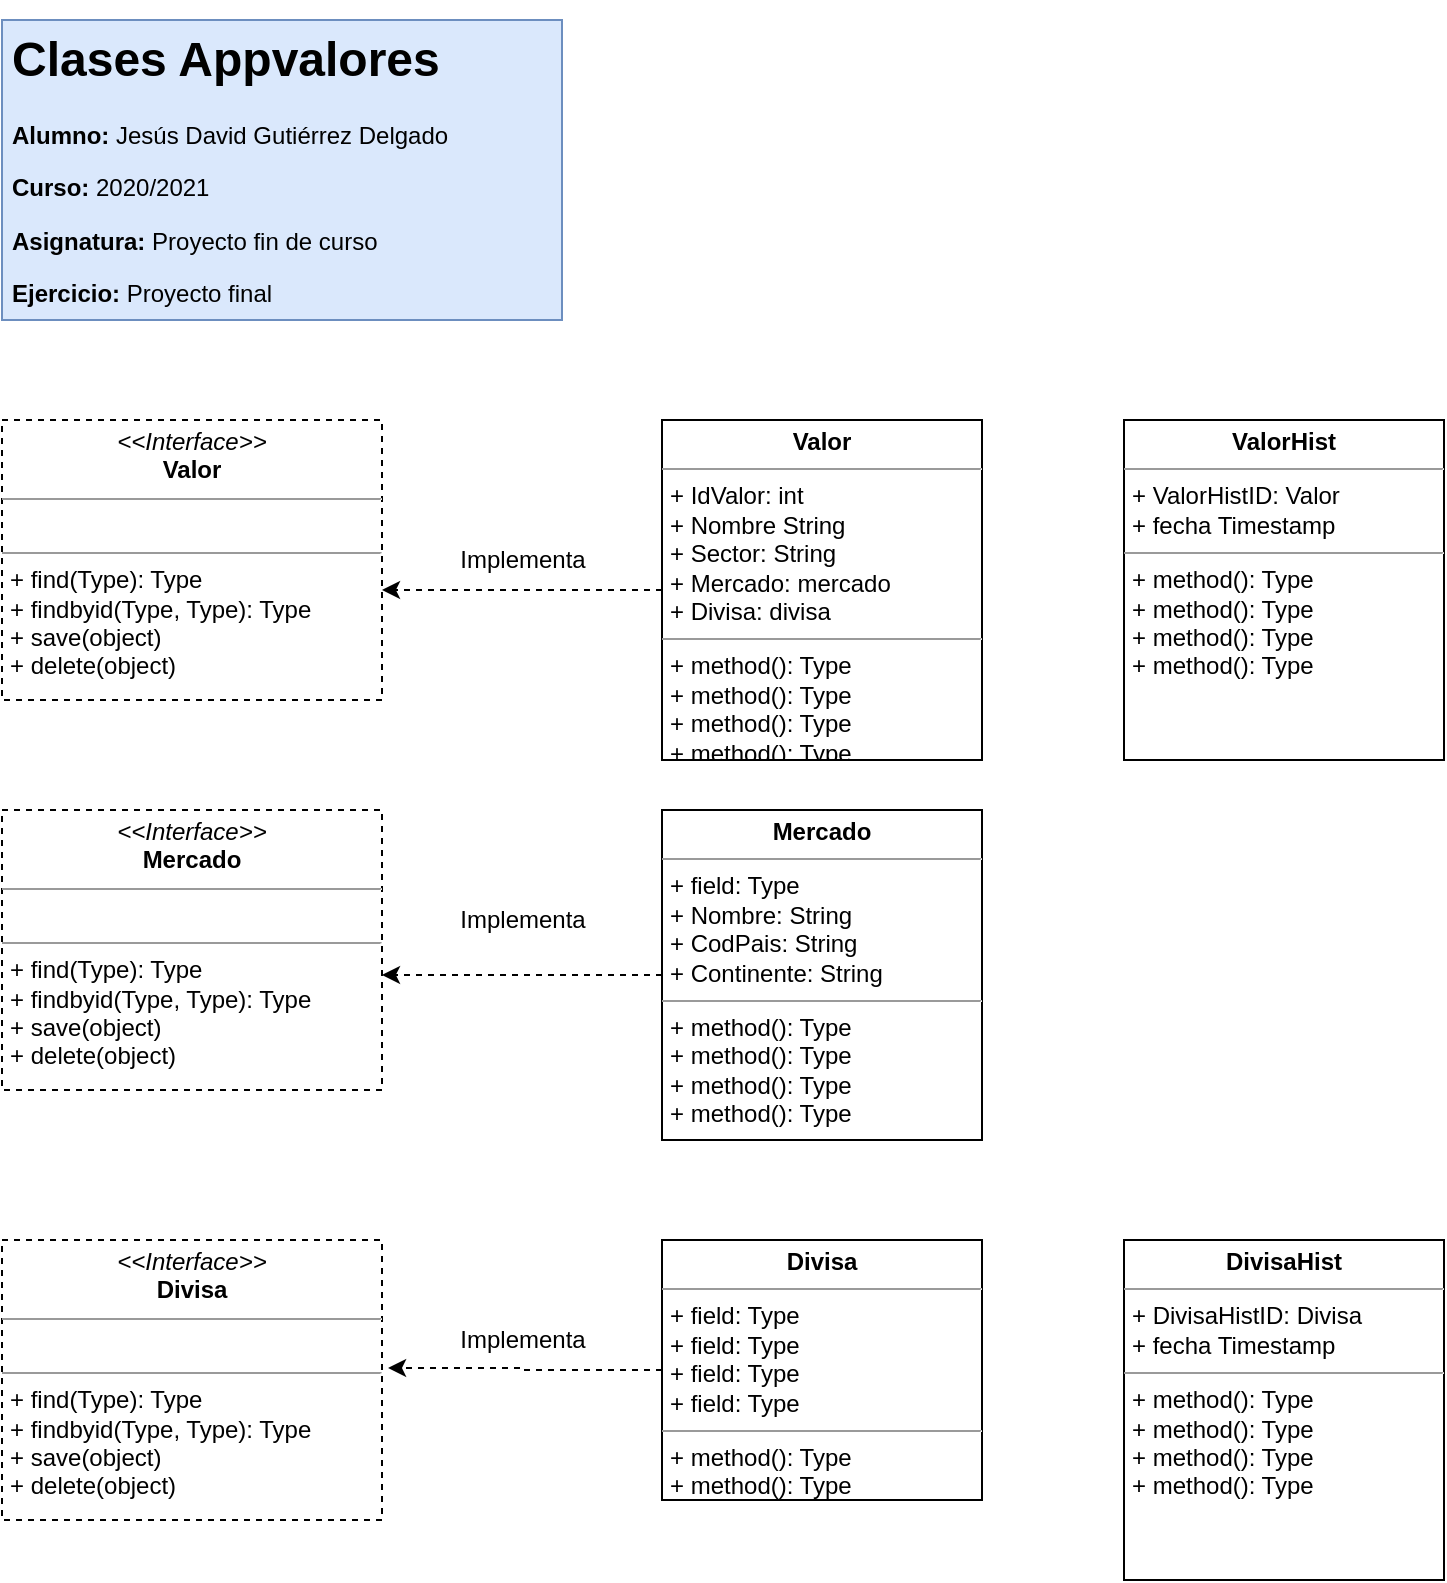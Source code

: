 <mxfile version="14.4.3" type="device"><diagram id="M0HhL15EOe84fmGE7f97" name="Page-1"><mxGraphModel dx="1092" dy="534" grid="1" gridSize="10" guides="1" tooltips="1" connect="1" arrows="1" fold="1" page="1" pageScale="1" pageWidth="827" pageHeight="1169" math="0" shadow="0"><root><mxCell id="0"/><mxCell id="1" parent="0"/><mxCell id="D5wOQQXLZJchXX-Ra0Hc-1" value="&lt;h1&gt;Clases Appvalores&lt;/h1&gt;&lt;p&gt;&lt;b&gt;Alumno:&lt;/b&gt;&amp;nbsp;Jesús David Gutiérrez Delgado&lt;/p&gt;&lt;p&gt;&lt;b&gt;Curso:&amp;nbsp;&lt;/b&gt;2020/2021&lt;/p&gt;&lt;p&gt;&lt;b&gt;Asignatura:&lt;/b&gt;&amp;nbsp;Proyecto fin de curso&lt;/p&gt;&lt;p&gt;&lt;b&gt;Ejercicio:&lt;/b&gt;&amp;nbsp;Proyecto final&lt;br&gt;&lt;br&gt;&lt;/p&gt;" style="text;html=1;strokeColor=#6c8ebf;fillColor=#dae8fc;spacing=5;spacingTop=-20;whiteSpace=wrap;overflow=hidden;rounded=0;" parent="1" vertex="1"><mxGeometry x="50" y="40" width="280" height="150" as="geometry"/></mxCell><mxCell id="ja9i50WxrOEUuoVvhRzQ-2" value="&lt;p style=&quot;margin: 0px ; margin-top: 4px ; text-align: center&quot;&gt;&lt;i&gt;&amp;lt;&amp;lt;Interface&amp;gt;&amp;gt;&lt;/i&gt;&lt;br&gt;&lt;b&gt;Valor&lt;/b&gt;&lt;/p&gt;&lt;hr size=&quot;1&quot;&gt;&lt;p style=&quot;margin: 0px ; margin-left: 4px&quot;&gt;&lt;br&gt;&lt;/p&gt;&lt;hr size=&quot;1&quot;&gt;&lt;p style=&quot;margin: 0px ; margin-left: 4px&quot;&gt;+ find(Type): Type&lt;br&gt;+ findbyid(Type, Type): Type&lt;/p&gt;&lt;p style=&quot;margin: 0px ; margin-left: 4px&quot;&gt;+ save(object)&lt;/p&gt;&lt;p style=&quot;margin: 0px ; margin-left: 4px&quot;&gt;+ delete(object)&lt;/p&gt;" style="verticalAlign=top;align=left;overflow=fill;fontSize=12;fontFamily=Helvetica;html=1;dashed=1;" parent="1" vertex="1"><mxGeometry x="50" y="240" width="190" height="140" as="geometry"/></mxCell><mxCell id="sEj-22BC467qYOLQVu6z-3" style="edgeStyle=orthogonalEdgeStyle;rounded=0;orthogonalLoop=1;jettySize=auto;html=1;entryX=1;entryY=0.607;entryDx=0;entryDy=0;entryPerimeter=0;dashed=1;" edge="1" parent="1" source="iULtR8oTs9GMMmBrVRzX-1" target="ja9i50WxrOEUuoVvhRzQ-2"><mxGeometry relative="1" as="geometry"/></mxCell><mxCell id="iULtR8oTs9GMMmBrVRzX-1" value="&lt;p style=&quot;margin: 0px ; margin-top: 4px ; text-align: center&quot;&gt;&lt;b&gt;Valor&lt;/b&gt;&lt;/p&gt;&lt;hr size=&quot;1&quot;&gt;&lt;p style=&quot;margin: 0px ; margin-left: 4px&quot;&gt;+ IdValor: int&lt;/p&gt;&lt;p style=&quot;margin: 0px ; margin-left: 4px&quot;&gt;+ Nombre String&lt;br&gt;&lt;/p&gt;&lt;p style=&quot;margin: 0px ; margin-left: 4px&quot;&gt;+ Sector: String&lt;br&gt;&lt;/p&gt;&lt;p style=&quot;margin: 0px ; margin-left: 4px&quot;&gt;+ Mercado: mercado&lt;br&gt;&lt;/p&gt;&lt;p style=&quot;margin: 0px ; margin-left: 4px&quot;&gt;+ Divisa: divisa&lt;/p&gt;&lt;hr size=&quot;1&quot;&gt;&lt;p style=&quot;margin: 0px ; margin-left: 4px&quot;&gt;+ method(): Type&lt;/p&gt;&lt;p style=&quot;margin: 0px ; margin-left: 4px&quot;&gt;+ method(): Type&lt;br&gt;&lt;/p&gt;&lt;p style=&quot;margin: 0px ; margin-left: 4px&quot;&gt;+ method(): Type&lt;br&gt;&lt;/p&gt;&lt;p style=&quot;margin: 0px ; margin-left: 4px&quot;&gt;+ method(): Type&lt;br&gt;&lt;/p&gt;" style="verticalAlign=top;align=left;overflow=fill;fontSize=12;fontFamily=Helvetica;html=1;" parent="1" vertex="1"><mxGeometry x="380" y="240" width="160" height="170" as="geometry"/></mxCell><mxCell id="sEj-22BC467qYOLQVu6z-14" style="edgeStyle=orthogonalEdgeStyle;rounded=0;orthogonalLoop=1;jettySize=auto;html=1;dashed=1;entryX=1;entryY=0.589;entryDx=0;entryDy=0;entryPerimeter=0;" edge="1" parent="1" source="iULtR8oTs9GMMmBrVRzX-2" target="sEj-22BC467qYOLQVu6z-1"><mxGeometry relative="1" as="geometry"><mxPoint x="250" y="517.5" as="targetPoint"/></mxGeometry></mxCell><mxCell id="iULtR8oTs9GMMmBrVRzX-2" value="&lt;p style=&quot;margin: 0px ; margin-top: 4px ; text-align: center&quot;&gt;&lt;b&gt;Mercado&lt;/b&gt;&lt;/p&gt;&lt;hr size=&quot;1&quot;&gt;&lt;p style=&quot;margin: 0px ; margin-left: 4px&quot;&gt;+ field: Type&lt;/p&gt;&lt;p style=&quot;margin: 0px ; margin-left: 4px&quot;&gt;+ Nombre: String&lt;br&gt;&lt;/p&gt;&lt;p style=&quot;margin: 0px ; margin-left: 4px&quot;&gt;+ CodPais: String&lt;br&gt;&lt;/p&gt;&lt;p style=&quot;margin: 0px ; margin-left: 4px&quot;&gt;+ Continente: String&lt;br&gt;&lt;/p&gt;&lt;hr size=&quot;1&quot;&gt;&lt;p style=&quot;margin: 0px ; margin-left: 4px&quot;&gt;+ method(): Type&lt;/p&gt;&lt;p style=&quot;margin: 0px ; margin-left: 4px&quot;&gt;+ method(): Type&lt;br&gt;&lt;/p&gt;&lt;p style=&quot;margin: 0px ; margin-left: 4px&quot;&gt;+ method(): Type&lt;br&gt;&lt;/p&gt;&lt;p style=&quot;margin: 0px ; margin-left: 4px&quot;&gt;+ method(): Type&lt;br&gt;&lt;/p&gt;&lt;p style=&quot;margin: 0px ; margin-left: 4px&quot;&gt;&lt;br&gt;&lt;/p&gt;&lt;p style=&quot;margin: 0px ; margin-left: 4px&quot;&gt;&lt;br&gt;&lt;/p&gt;" style="verticalAlign=top;align=left;overflow=fill;fontSize=12;fontFamily=Helvetica;html=1;" parent="1" vertex="1"><mxGeometry x="380" y="435" width="160" height="165" as="geometry"/></mxCell><mxCell id="sEj-22BC467qYOLQVu6z-7" style="edgeStyle=orthogonalEdgeStyle;rounded=0;orthogonalLoop=1;jettySize=auto;html=1;entryX=1.016;entryY=0.457;entryDx=0;entryDy=0;entryPerimeter=0;dashed=1;" edge="1" parent="1" source="iULtR8oTs9GMMmBrVRzX-3" target="sEj-22BC467qYOLQVu6z-2"><mxGeometry relative="1" as="geometry"/></mxCell><mxCell id="iULtR8oTs9GMMmBrVRzX-3" value="&lt;p style=&quot;margin: 0px ; margin-top: 4px ; text-align: center&quot;&gt;&lt;b&gt;Divisa&lt;/b&gt;&lt;/p&gt;&lt;hr size=&quot;1&quot;&gt;&lt;p style=&quot;margin: 0px ; margin-left: 4px&quot;&gt;+ field: Type&lt;/p&gt;&lt;p style=&quot;margin: 0px ; margin-left: 4px&quot;&gt;+ field: Type&lt;br&gt;&lt;/p&gt;&lt;p style=&quot;margin: 0px ; margin-left: 4px&quot;&gt;+ field: Type&lt;br&gt;&lt;/p&gt;&lt;p style=&quot;margin: 0px ; margin-left: 4px&quot;&gt;+ field: Type&lt;br&gt;&lt;/p&gt;&lt;hr size=&quot;1&quot;&gt;&lt;p style=&quot;margin: 0px ; margin-left: 4px&quot;&gt;+ method(): Type&lt;/p&gt;&lt;p style=&quot;margin: 0px ; margin-left: 4px&quot;&gt;+ method(): Type&lt;br&gt;&lt;/p&gt;&lt;p style=&quot;margin: 0px ; margin-left: 4px&quot;&gt;+ method(): Type&lt;br&gt;&lt;/p&gt;&lt;p style=&quot;margin: 0px ; margin-left: 4px&quot;&gt;+ method(): Type&lt;br&gt;&lt;/p&gt;" style="verticalAlign=top;align=left;overflow=fill;fontSize=12;fontFamily=Helvetica;html=1;" parent="1" vertex="1"><mxGeometry x="380" y="650" width="160" height="130" as="geometry"/></mxCell><mxCell id="sEj-22BC467qYOLQVu6z-1" value="&lt;p style=&quot;margin: 0px ; margin-top: 4px ; text-align: center&quot;&gt;&lt;i&gt;&amp;lt;&amp;lt;Interface&amp;gt;&amp;gt;&lt;/i&gt;&lt;br&gt;&lt;b&gt;Mercado&lt;/b&gt;&lt;/p&gt;&lt;hr size=&quot;1&quot;&gt;&lt;p style=&quot;margin: 0px ; margin-left: 4px&quot;&gt;&lt;br&gt;&lt;/p&gt;&lt;hr size=&quot;1&quot;&gt;&lt;p style=&quot;margin: 0px ; margin-left: 4px&quot;&gt;+ find(Type): Type&lt;br&gt;+ findbyid(Type, Type): Type&lt;/p&gt;&lt;p style=&quot;margin: 0px ; margin-left: 4px&quot;&gt;+ save(object)&lt;/p&gt;&lt;p style=&quot;margin: 0px ; margin-left: 4px&quot;&gt;+ delete(object)&lt;/p&gt;" style="verticalAlign=top;align=left;overflow=fill;fontSize=12;fontFamily=Helvetica;html=1;dashed=1;" vertex="1" parent="1"><mxGeometry x="50" y="435" width="190" height="140" as="geometry"/></mxCell><mxCell id="sEj-22BC467qYOLQVu6z-2" value="&lt;p style=&quot;margin: 0px ; margin-top: 4px ; text-align: center&quot;&gt;&lt;i&gt;&amp;lt;&amp;lt;Interface&amp;gt;&amp;gt;&lt;/i&gt;&lt;br&gt;&lt;b&gt;Divisa&lt;/b&gt;&lt;/p&gt;&lt;hr size=&quot;1&quot;&gt;&lt;p style=&quot;margin: 0px ; margin-left: 4px&quot;&gt;&lt;br&gt;&lt;/p&gt;&lt;hr size=&quot;1&quot;&gt;&lt;p style=&quot;margin: 0px ; margin-left: 4px&quot;&gt;+ find(Type): Type&lt;br&gt;+ findbyid(Type, Type): Type&lt;/p&gt;&lt;p style=&quot;margin: 0px ; margin-left: 4px&quot;&gt;+ save(object)&lt;/p&gt;&lt;p style=&quot;margin: 0px ; margin-left: 4px&quot;&gt;+ delete(object)&lt;/p&gt;" style="verticalAlign=top;align=left;overflow=fill;fontSize=12;fontFamily=Helvetica;html=1;dashed=1;" vertex="1" parent="1"><mxGeometry x="50" y="650" width="190" height="140" as="geometry"/></mxCell><mxCell id="sEj-22BC467qYOLQVu6z-4" value="Implementa" style="text;html=1;resizable=0;autosize=1;align=center;verticalAlign=middle;points=[];fillColor=none;strokeColor=none;rounded=0;" vertex="1" parent="1"><mxGeometry x="270" y="300" width="80" height="20" as="geometry"/></mxCell><mxCell id="sEj-22BC467qYOLQVu6z-6" value="Implementa" style="text;html=1;resizable=0;autosize=1;align=center;verticalAlign=middle;points=[];fillColor=none;strokeColor=none;rounded=0;" vertex="1" parent="1"><mxGeometry x="270" y="480" width="80" height="20" as="geometry"/></mxCell><mxCell id="sEj-22BC467qYOLQVu6z-9" value="Implementa" style="text;html=1;resizable=0;autosize=1;align=center;verticalAlign=middle;points=[];fillColor=none;strokeColor=none;rounded=0;" vertex="1" parent="1"><mxGeometry x="270" y="690" width="80" height="20" as="geometry"/></mxCell><mxCell id="sEj-22BC467qYOLQVu6z-12" value="&lt;p style=&quot;margin: 0px ; margin-top: 4px ; text-align: center&quot;&gt;&lt;b&gt;ValorHist&lt;/b&gt;&lt;/p&gt;&lt;hr size=&quot;1&quot;&gt;&lt;p style=&quot;margin: 0px ; margin-left: 4px&quot;&gt;+ ValorHistID: Valor&lt;/p&gt;&lt;p style=&quot;margin: 0px ; margin-left: 4px&quot;&gt;+ fecha Timestamp&lt;/p&gt;&lt;hr size=&quot;1&quot;&gt;&lt;p style=&quot;margin: 0px ; margin-left: 4px&quot;&gt;+ method(): Type&lt;/p&gt;&lt;p style=&quot;margin: 0px ; margin-left: 4px&quot;&gt;+ method(): Type&lt;br&gt;&lt;/p&gt;&lt;p style=&quot;margin: 0px ; margin-left: 4px&quot;&gt;+ method(): Type&lt;br&gt;&lt;/p&gt;&lt;p style=&quot;margin: 0px ; margin-left: 4px&quot;&gt;+ method(): Type&lt;br&gt;&lt;/p&gt;" style="verticalAlign=top;align=left;overflow=fill;fontSize=12;fontFamily=Helvetica;html=1;" vertex="1" parent="1"><mxGeometry x="611" y="240" width="160" height="170" as="geometry"/></mxCell><mxCell id="sEj-22BC467qYOLQVu6z-13" value="&lt;p style=&quot;margin: 0px ; margin-top: 4px ; text-align: center&quot;&gt;&lt;b&gt;DivisaHist&lt;/b&gt;&lt;/p&gt;&lt;hr size=&quot;1&quot;&gt;&lt;p style=&quot;margin: 0px ; margin-left: 4px&quot;&gt;+ DivisaHistID: Divisa&lt;/p&gt;&lt;p style=&quot;margin: 0px ; margin-left: 4px&quot;&gt;+ fecha Timestamp&lt;/p&gt;&lt;hr size=&quot;1&quot;&gt;&lt;p style=&quot;margin: 0px ; margin-left: 4px&quot;&gt;+ method(): Type&lt;/p&gt;&lt;p style=&quot;margin: 0px ; margin-left: 4px&quot;&gt;+ method(): Type&lt;br&gt;&lt;/p&gt;&lt;p style=&quot;margin: 0px ; margin-left: 4px&quot;&gt;+ method(): Type&lt;br&gt;&lt;/p&gt;&lt;p style=&quot;margin: 0px ; margin-left: 4px&quot;&gt;+ method(): Type&lt;br&gt;&lt;/p&gt;" style="verticalAlign=top;align=left;overflow=fill;fontSize=12;fontFamily=Helvetica;html=1;" vertex="1" parent="1"><mxGeometry x="611" y="650" width="160" height="170" as="geometry"/></mxCell></root></mxGraphModel></diagram></mxfile>